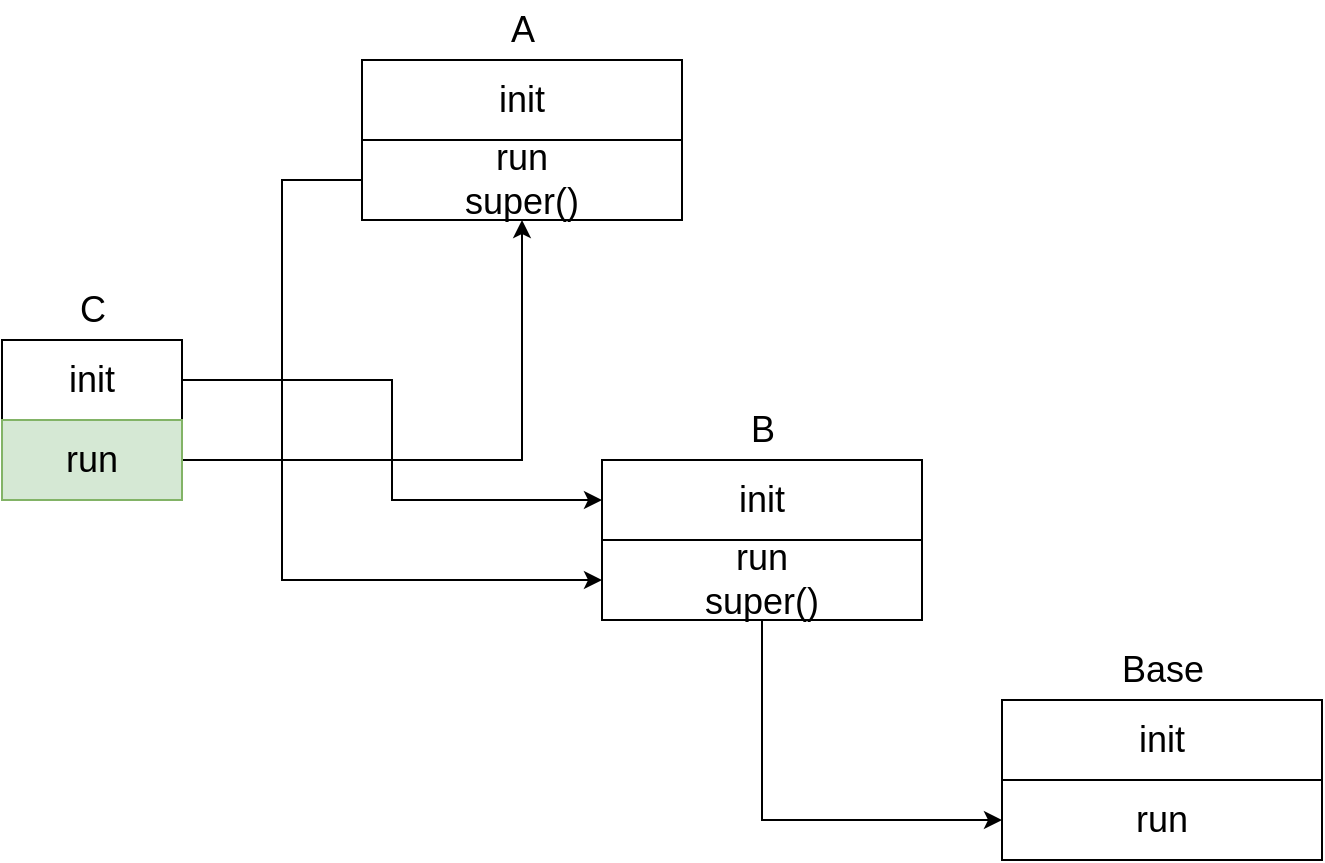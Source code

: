<mxfile version="13.10.0" type="embed">
    <diagram id="Quw2vWZHUaJEDm3VvNR1" name="Page-1">
        <mxGraphModel dx="1327" dy="545" grid="1" gridSize="10" guides="1" tooltips="1" connect="1" arrows="1" fold="1" page="1" pageScale="1" pageWidth="850" pageHeight="1100" math="0" shadow="0">
            <root>
                <mxCell id="0"/>
                <mxCell id="1" parent="0"/>
                <mxCell id="2" value="init" style="rounded=0;whiteSpace=wrap;html=1;fillColor=none;fontSize=18;" vertex="1" parent="1">
                    <mxGeometry x="240" y="280" width="160" height="40" as="geometry"/>
                </mxCell>
                <mxCell id="22" style="edgeStyle=orthogonalEdgeStyle;rounded=0;orthogonalLoop=1;jettySize=auto;html=1;entryX=0;entryY=0.5;entryDx=0;entryDy=0;fontSize=18;" edge="1" parent="1" source="3" target="5">
                    <mxGeometry relative="1" as="geometry">
                        <Array as="points">
                            <mxPoint x="200" y="340"/>
                            <mxPoint x="200" y="540"/>
                        </Array>
                    </mxGeometry>
                </mxCell>
                <mxCell id="3" value="run&lt;br&gt;super()" style="rounded=0;whiteSpace=wrap;html=1;fillColor=none;fontSize=18;" vertex="1" parent="1">
                    <mxGeometry x="240" y="320" width="160" height="40" as="geometry"/>
                </mxCell>
                <mxCell id="4" value="init" style="rounded=0;whiteSpace=wrap;html=1;fillColor=none;fontSize=18;" vertex="1" parent="1">
                    <mxGeometry x="360" y="480" width="160" height="40" as="geometry"/>
                </mxCell>
                <mxCell id="16" style="edgeStyle=orthogonalEdgeStyle;rounded=0;orthogonalLoop=1;jettySize=auto;html=1;entryX=0;entryY=0.5;entryDx=0;entryDy=0;fontSize=18;" edge="1" parent="1" source="5" target="7">
                    <mxGeometry relative="1" as="geometry">
                        <Array as="points">
                            <mxPoint x="440" y="660"/>
                        </Array>
                    </mxGeometry>
                </mxCell>
                <mxCell id="5" value="run&lt;br&gt;super()" style="rounded=0;whiteSpace=wrap;html=1;fillColor=none;fontSize=18;" vertex="1" parent="1">
                    <mxGeometry x="360" y="520" width="160" height="40" as="geometry"/>
                </mxCell>
                <mxCell id="6" value="init" style="rounded=0;whiteSpace=wrap;html=1;fillColor=none;fontSize=18;" vertex="1" parent="1">
                    <mxGeometry x="560" y="600" width="160" height="40" as="geometry"/>
                </mxCell>
                <mxCell id="7" value="run" style="rounded=0;whiteSpace=wrap;html=1;fillColor=none;fontSize=18;" vertex="1" parent="1">
                    <mxGeometry x="560" y="640" width="160" height="40" as="geometry"/>
                </mxCell>
                <mxCell id="8" value="A" style="text;html=1;align=center;verticalAlign=middle;resizable=0;points=[];autosize=1;fontSize=18;" vertex="1" parent="1">
                    <mxGeometry x="305" y="250" width="30" height="30" as="geometry"/>
                </mxCell>
                <mxCell id="9" value="B" style="text;html=1;align=center;verticalAlign=middle;resizable=0;points=[];autosize=1;fontSize=18;" vertex="1" parent="1">
                    <mxGeometry x="425" y="450" width="30" height="30" as="geometry"/>
                </mxCell>
                <mxCell id="10" value="Base" style="text;html=1;align=center;verticalAlign=middle;resizable=0;points=[];autosize=1;fontSize=18;" vertex="1" parent="1">
                    <mxGeometry x="610" y="570" width="60" height="30" as="geometry"/>
                </mxCell>
                <mxCell id="11" value="C" style="text;html=1;align=center;verticalAlign=middle;resizable=0;points=[];autosize=1;fontSize=18;" vertex="1" parent="1">
                    <mxGeometry x="90" y="390" width="30" height="30" as="geometry"/>
                </mxCell>
                <mxCell id="18" style="edgeStyle=orthogonalEdgeStyle;rounded=0;orthogonalLoop=1;jettySize=auto;html=1;entryX=0;entryY=0.5;entryDx=0;entryDy=0;fontSize=18;" edge="1" parent="1" source="17" target="4">
                    <mxGeometry relative="1" as="geometry"/>
                </mxCell>
                <mxCell id="17" value="init" style="rounded=0;whiteSpace=wrap;html=1;fillColor=none;fontSize=18;" vertex="1" parent="1">
                    <mxGeometry x="60" y="420" width="90" height="40" as="geometry"/>
                </mxCell>
                <mxCell id="21" style="edgeStyle=orthogonalEdgeStyle;rounded=0;orthogonalLoop=1;jettySize=auto;html=1;entryX=0.5;entryY=1;entryDx=0;entryDy=0;fontSize=18;" edge="1" parent="1" source="19" target="3">
                    <mxGeometry relative="1" as="geometry"/>
                </mxCell>
                <mxCell id="19" value="run" style="rounded=0;whiteSpace=wrap;html=1;fillColor=#d5e8d4;fontSize=18;strokeColor=#82b366;" vertex="1" parent="1">
                    <mxGeometry x="60" y="460" width="90" height="40" as="geometry"/>
                </mxCell>
            </root>
        </mxGraphModel>
    </diagram>
</mxfile>